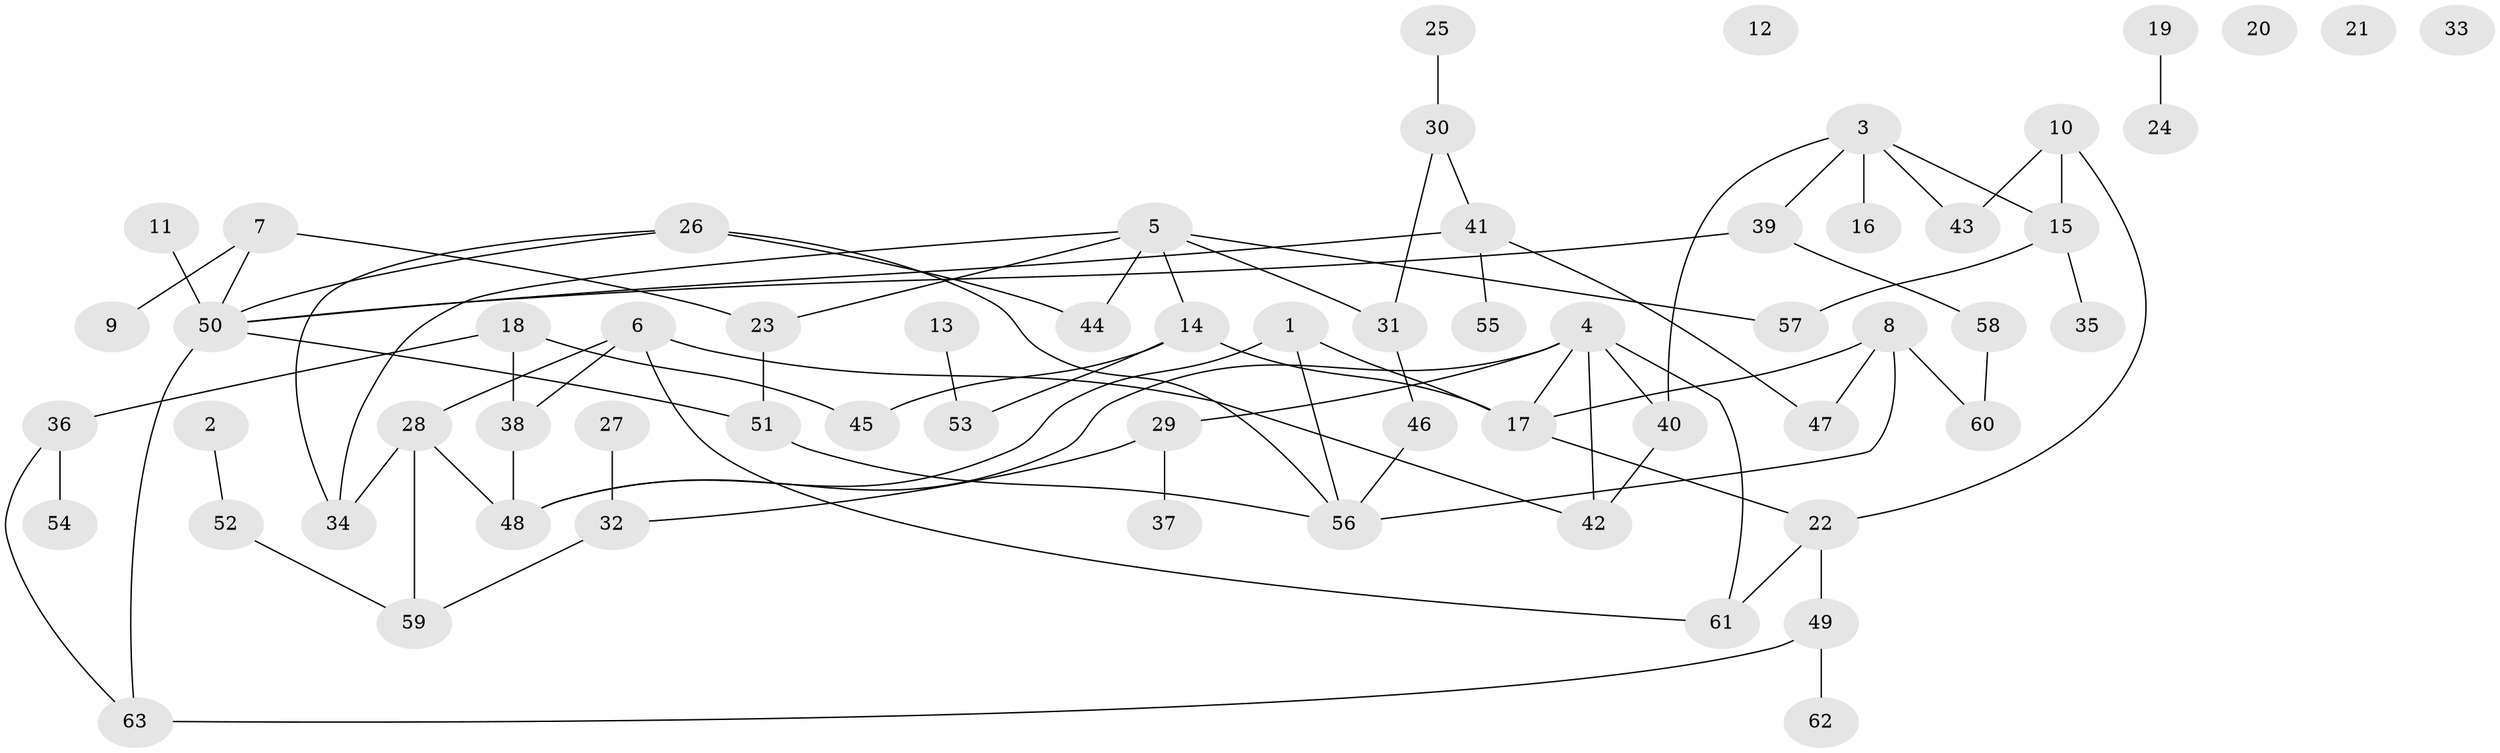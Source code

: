 // coarse degree distribution, {3: 0.16, 1: 0.24, 0: 0.2, 4: 0.08, 2: 0.2, 8: 0.04, 9: 0.04, 5: 0.04}
// Generated by graph-tools (version 1.1) at 2025/43/03/04/25 21:43:57]
// undirected, 63 vertices, 82 edges
graph export_dot {
graph [start="1"]
  node [color=gray90,style=filled];
  1;
  2;
  3;
  4;
  5;
  6;
  7;
  8;
  9;
  10;
  11;
  12;
  13;
  14;
  15;
  16;
  17;
  18;
  19;
  20;
  21;
  22;
  23;
  24;
  25;
  26;
  27;
  28;
  29;
  30;
  31;
  32;
  33;
  34;
  35;
  36;
  37;
  38;
  39;
  40;
  41;
  42;
  43;
  44;
  45;
  46;
  47;
  48;
  49;
  50;
  51;
  52;
  53;
  54;
  55;
  56;
  57;
  58;
  59;
  60;
  61;
  62;
  63;
  1 -- 17;
  1 -- 48;
  1 -- 56;
  2 -- 52;
  3 -- 15;
  3 -- 16;
  3 -- 39;
  3 -- 40;
  3 -- 43;
  4 -- 17;
  4 -- 29;
  4 -- 40;
  4 -- 42;
  4 -- 48;
  4 -- 61;
  5 -- 14;
  5 -- 23;
  5 -- 31;
  5 -- 34;
  5 -- 44;
  5 -- 57;
  6 -- 28;
  6 -- 38;
  6 -- 42;
  6 -- 61;
  7 -- 9;
  7 -- 23;
  7 -- 50;
  8 -- 17;
  8 -- 47;
  8 -- 56;
  8 -- 60;
  10 -- 15;
  10 -- 22;
  10 -- 43;
  11 -- 50;
  13 -- 53;
  14 -- 17;
  14 -- 45;
  14 -- 53;
  15 -- 35;
  15 -- 57;
  17 -- 22;
  18 -- 36;
  18 -- 38;
  18 -- 45;
  19 -- 24;
  22 -- 49;
  22 -- 61;
  23 -- 51;
  25 -- 30;
  26 -- 34;
  26 -- 44;
  26 -- 50;
  26 -- 56;
  27 -- 32;
  28 -- 34;
  28 -- 48;
  28 -- 59;
  29 -- 32;
  29 -- 37;
  30 -- 31;
  30 -- 41;
  31 -- 46;
  32 -- 59;
  36 -- 54;
  36 -- 63;
  38 -- 48;
  39 -- 50;
  39 -- 58;
  40 -- 42;
  41 -- 47;
  41 -- 50;
  41 -- 55;
  46 -- 56;
  49 -- 62;
  49 -- 63;
  50 -- 51;
  50 -- 63;
  51 -- 56;
  52 -- 59;
  58 -- 60;
}
